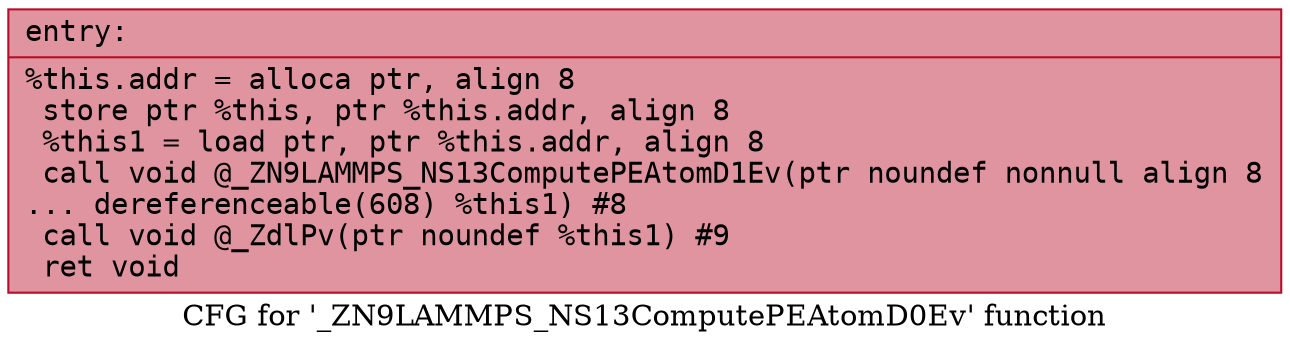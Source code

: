 digraph "CFG for '_ZN9LAMMPS_NS13ComputePEAtomD0Ev' function" {
	label="CFG for '_ZN9LAMMPS_NS13ComputePEAtomD0Ev' function";

	Node0x563b41e2e250 [shape=record,color="#b70d28ff", style=filled, fillcolor="#b70d2870" fontname="Courier",label="{entry:\l|  %this.addr = alloca ptr, align 8\l  store ptr %this, ptr %this.addr, align 8\l  %this1 = load ptr, ptr %this.addr, align 8\l  call void @_ZN9LAMMPS_NS13ComputePEAtomD1Ev(ptr noundef nonnull align 8\l... dereferenceable(608) %this1) #8\l  call void @_ZdlPv(ptr noundef %this1) #9\l  ret void\l}"];
}
